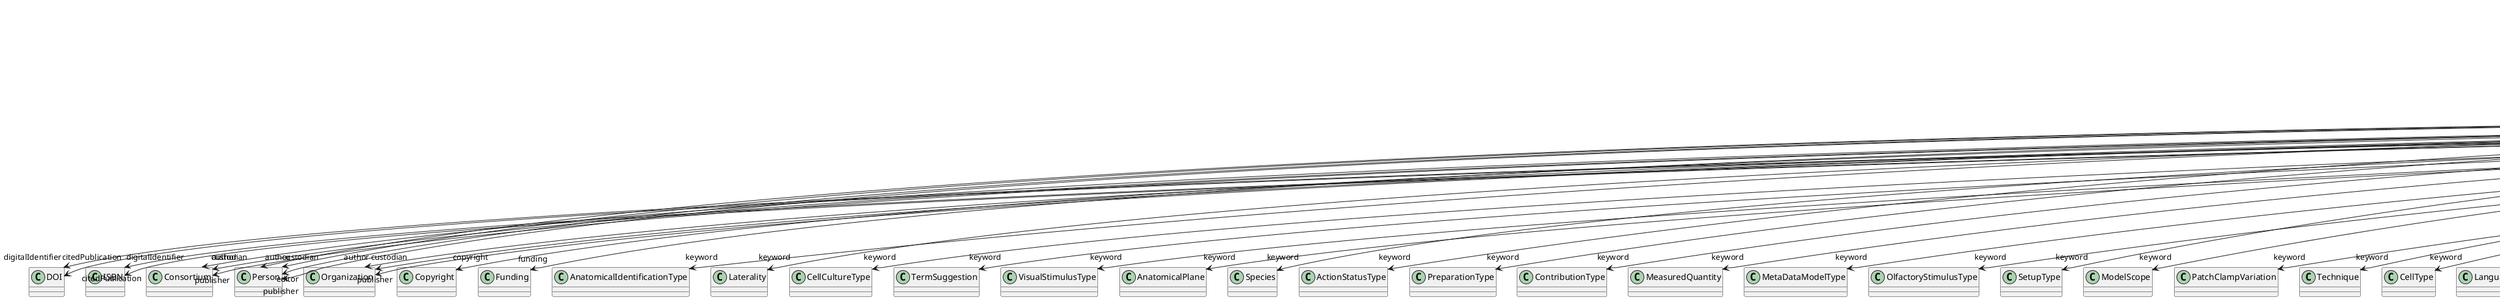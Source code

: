 @startuml
class Book {
+digitalIdentifier
+abstract
+author
+citedPublication
+copyright
+creationDate
+custodian
+editor
+funding
+IRI
+keyword
+license
+modificationDate
+name
+publicationDate
+publisher
+versionIdentifier

}
Book -d-> "digitalIdentifier" DOI
Book -d-> "digitalIdentifier" ISBN
Book -d-> "author" Consortium
Book -d-> "author" Person
Book -d-> "author" Organization
Book -d-> "citedPublication" DOI
Book -d-> "citedPublication" ISBN
Book -d-> "copyright" Copyright
Book -d-> "custodian" Consortium
Book -d-> "custodian" Person
Book -d-> "custodian" Organization
Book -d-> "editor" Person
Book -d-> "funding" Funding
Book -d-> "keyword" AnatomicalIdentificationType
Book -d-> "keyword" Laterality
Book -d-> "keyword" CellCultureType
Book -d-> "keyword" TermSuggestion
Book -d-> "keyword" VisualStimulusType
Book -d-> "keyword" AnatomicalPlane
Book -d-> "keyword" Species
Book -d-> "keyword" ActionStatusType
Book -d-> "keyword" PreparationType
Book -d-> "keyword" ContributionType
Book -d-> "keyword" MeasuredQuantity
Book -d-> "keyword" MetaDataModelType
Book -d-> "keyword" OlfactoryStimulusType
Book -d-> "keyword" SetupType
Book -d-> "keyword" ModelScope
Book -d-> "keyword" PatchClampVariation
Book -d-> "keyword" Technique
Book -d-> "keyword" CellType
Book -d-> "keyword" Language
Book -d-> "keyword" CriteriaQualityType
Book -d-> "keyword" Handedness
Book -d-> "keyword" OrganismSubstance
Book -d-> "keyword" TypeOfUncertainty
Book -d-> "keyword" GeneticStrainType
Book -d-> "keyword" CranialWindowConstructionType
Book -d-> "keyword" Service
Book -d-> "keyword" SemanticDataType
Book -d-> "keyword" Organ
Book -d-> "keyword" Terminology
Book -d-> "keyword" SubjectAttribute
Book -d-> "keyword" Disease
Book -d-> "keyword" AtlasType
Book -d-> "keyword" FileUsageRole
Book -d-> "keyword" AnatomicalAxesOrientation
Book -d-> "keyword" AnnotationType
Book -d-> "keyword" Colormap
Book -d-> "keyword" OrganismSystem
Book -d-> "keyword" CranialWindowReinforcementType
Book -d-> "keyword" OperatingSystem
Book -d-> "keyword" TissueSampleAttribute
Book -d-> "keyword" AgeCategory
Book -d-> "keyword" EducationalLevel
Book -d-> "keyword" TissueSampleType
Book -d-> "keyword" AnalysisTechnique
Book -d-> "keyword" DataType
Book -d-> "keyword" BiologicalOrder
Book -d-> "keyword" StimulationTechnique
Book -d-> "keyword" UBERONParcellation
Book -d-> "keyword" DifferenceMeasure
Book -d-> "keyword" ModelAbstractionLevel
Book -d-> "keyword" SoftwareApplicationCategory
Book -d-> "keyword" DeviceType
Book -d-> "keyword" QualitativeOverlap
Book -d-> "keyword" ExperimentalApproach
Book -d-> "keyword" FileRepositoryType
Book -d-> "keyword" BiologicalSex
Book -d-> "keyword" ElectricalStimulusType
Book -d-> "keyword" AnnotationCriteriaType
Book -d-> "keyword" UnitOfMeasurement
Book -d-> "keyword" MolecularEntity
Book -d-> "keyword" GustatoryStimulusType
Book -d-> "keyword" SoftwareFeature
Book -d-> "keyword" AuditoryStimulusType
Book -d-> "keyword" StimulationApproach
Book -d-> "keyword" TactileStimulusType
Book -d-> "keyword" FileBundleGrouping
Book -d-> "keyword" SubcellularEntity
Book -d-> "keyword" EthicsAssessment
Book -d-> "keyword" ChemicalMixtureType
Book -d-> "keyword" OperatingDevice
Book -d-> "keyword" OpticalStimulusType
Book -d-> "keyword" ProductAccessibility
Book -d-> "keyword" BreedingType
Book -d-> "keyword" LearningResourceType
Book -d-> "keyword" DiseaseModel
Book -d-> "keyword" ProgrammingLanguage
Book -d-> "license" License
Book -d-> "publisher" Consortium
Book -d-> "publisher" Person
Book -d-> "publisher" Organization

@enduml